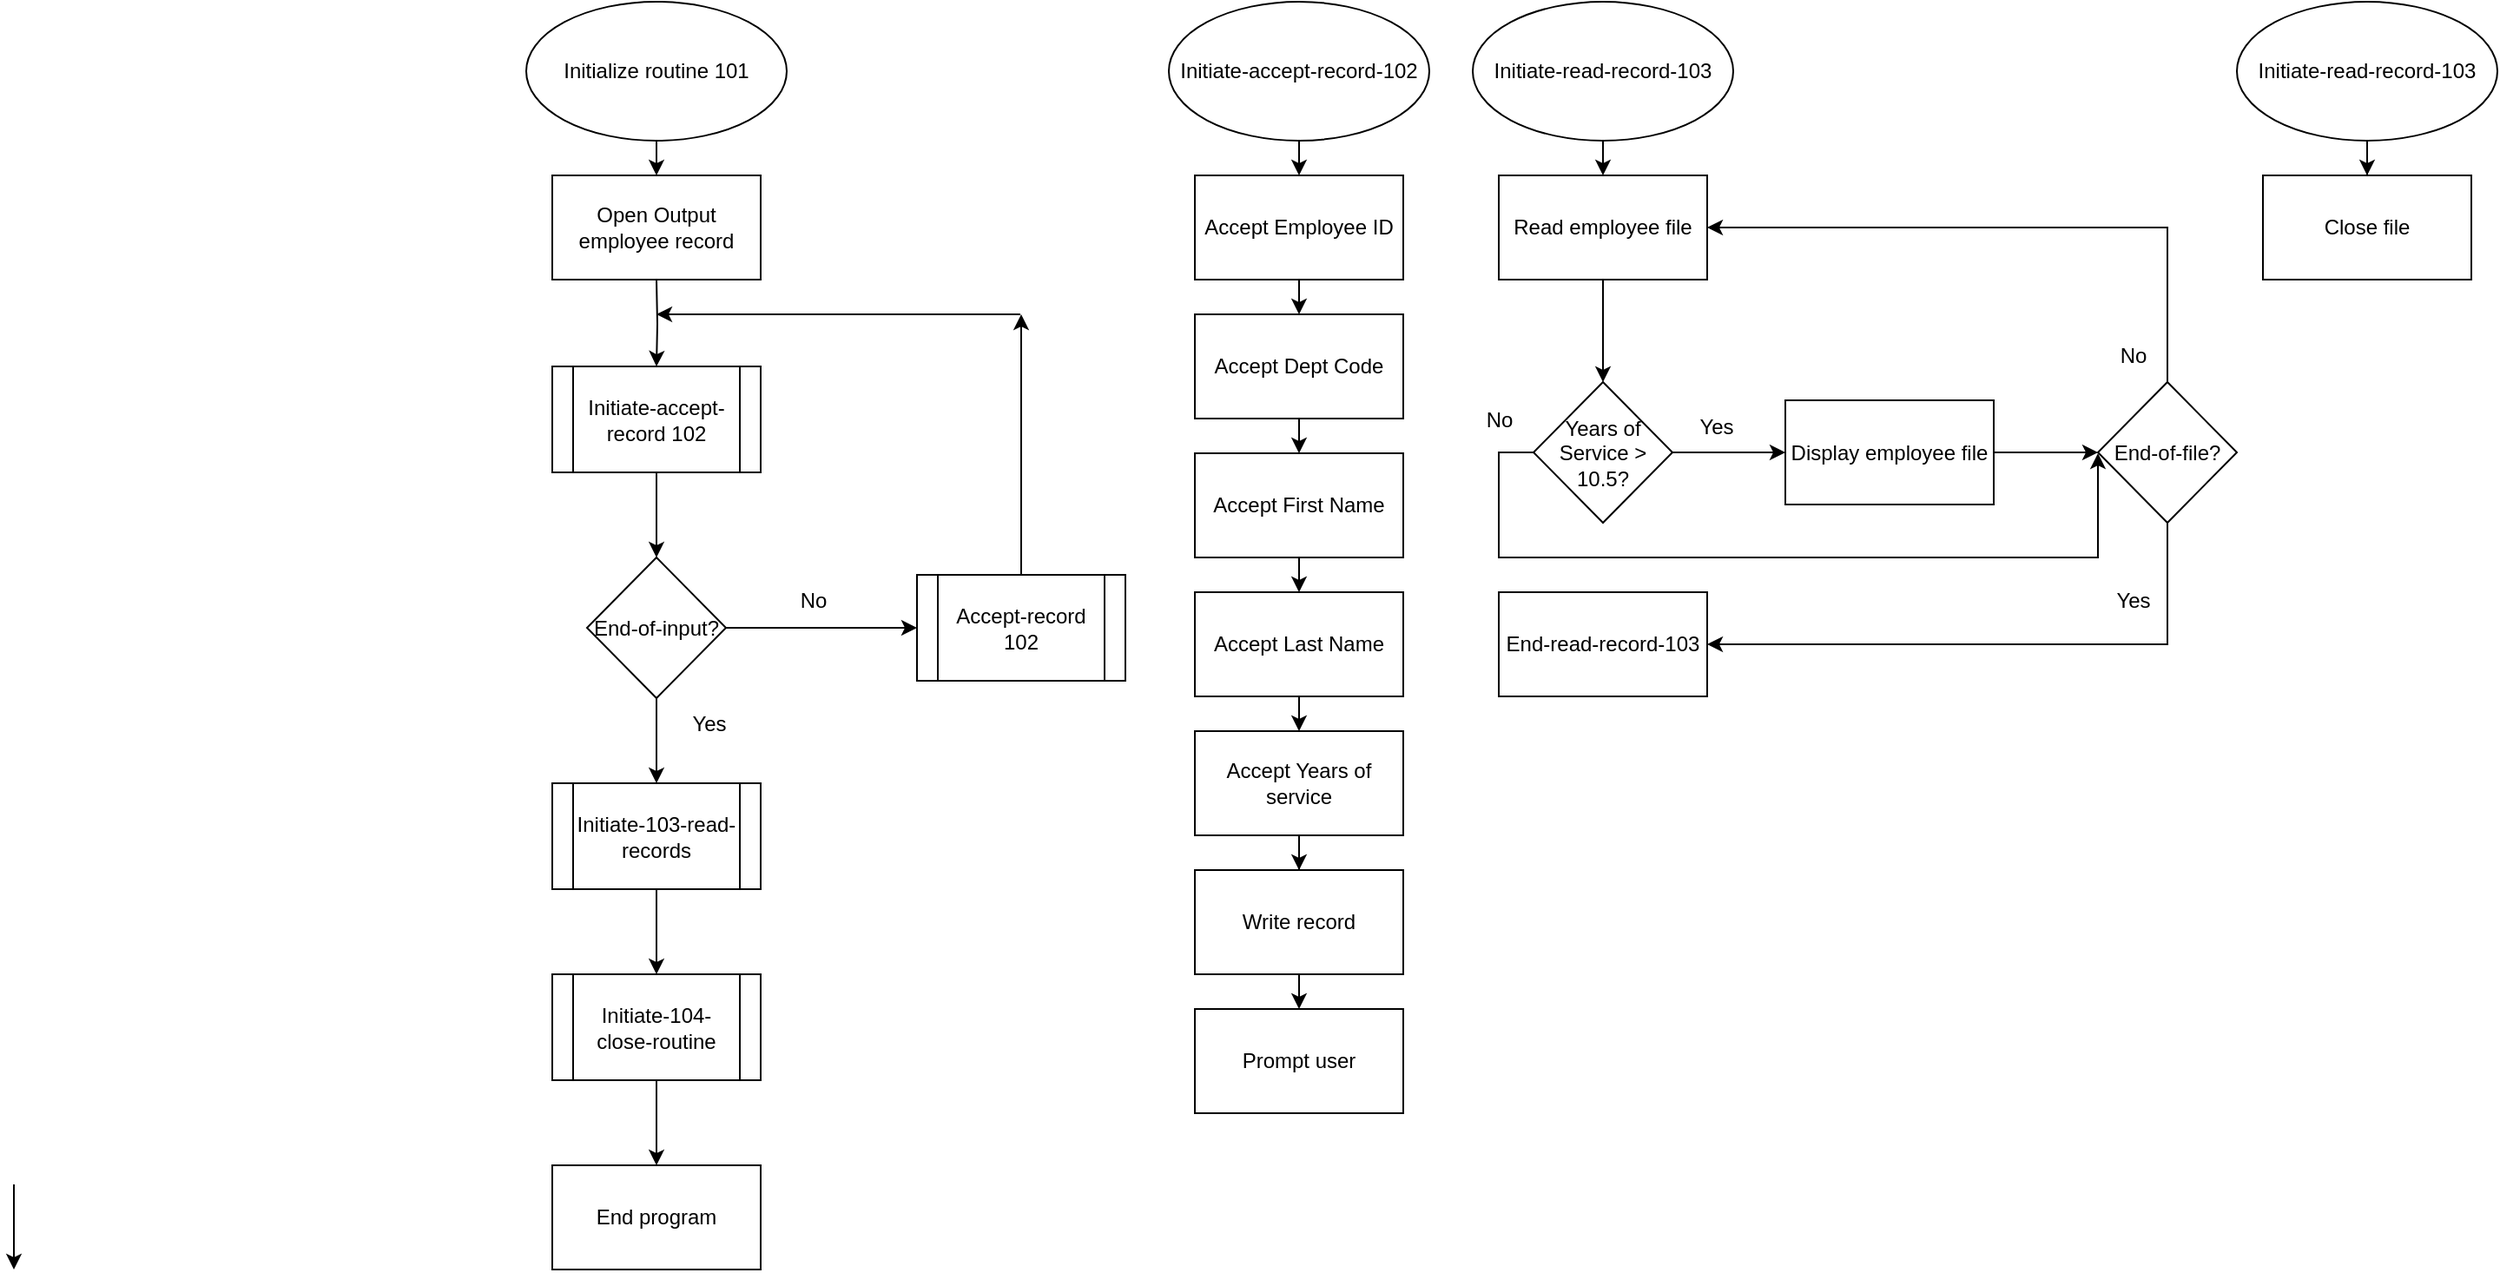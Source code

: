 <mxfile version="27.1.4">
  <diagram name="Page-1" id="qaMi9cR7SeN8WYckawro">
    <mxGraphModel dx="1553" dy="750" grid="1" gridSize="10" guides="1" tooltips="1" connect="1" arrows="1" fold="1" page="1" pageScale="1" pageWidth="850" pageHeight="1100" math="0" shadow="0">
      <root>
        <mxCell id="0" />
        <mxCell id="1" parent="0" />
        <mxCell id="efkY1EfVVCiKtOzfPzsn-13" style="edgeStyle=orthogonalEdgeStyle;rounded=0;orthogonalLoop=1;jettySize=auto;html=1;exitX=0.5;exitY=1;exitDx=0;exitDy=0;entryX=0.5;entryY=0;entryDx=0;entryDy=0;" edge="1" parent="1" target="efkY1EfVVCiKtOzfPzsn-7">
          <mxGeometry relative="1" as="geometry">
            <mxPoint x="130" y="220" as="sourcePoint" />
          </mxGeometry>
        </mxCell>
        <mxCell id="efkY1EfVVCiKtOzfPzsn-23" style="edgeStyle=orthogonalEdgeStyle;rounded=0;orthogonalLoop=1;jettySize=auto;html=1;exitX=0.5;exitY=1;exitDx=0;exitDy=0;entryX=0.5;entryY=0;entryDx=0;entryDy=0;" edge="1" parent="1" source="efkY1EfVVCiKtOzfPzsn-5" target="efkY1EfVVCiKtOzfPzsn-22">
          <mxGeometry relative="1" as="geometry" />
        </mxCell>
        <mxCell id="efkY1EfVVCiKtOzfPzsn-5" value="Initialize routine 101" style="ellipse;whiteSpace=wrap;html=1;" vertex="1" parent="1">
          <mxGeometry x="55" y="60" width="150" height="80" as="geometry" />
        </mxCell>
        <mxCell id="efkY1EfVVCiKtOzfPzsn-14" style="edgeStyle=orthogonalEdgeStyle;rounded=0;orthogonalLoop=1;jettySize=auto;html=1;exitX=0.5;exitY=0;exitDx=0;exitDy=0;" edge="1" parent="1" source="efkY1EfVVCiKtOzfPzsn-6">
          <mxGeometry relative="1" as="geometry">
            <mxPoint x="340" y="240" as="targetPoint" />
          </mxGeometry>
        </mxCell>
        <mxCell id="efkY1EfVVCiKtOzfPzsn-6" value="Accept-record 102" style="shape=process;whiteSpace=wrap;html=1;backgroundOutline=1;" vertex="1" parent="1">
          <mxGeometry x="280" y="390" width="120" height="61" as="geometry" />
        </mxCell>
        <mxCell id="efkY1EfVVCiKtOzfPzsn-26" style="edgeStyle=orthogonalEdgeStyle;rounded=0;orthogonalLoop=1;jettySize=auto;html=1;exitX=0.5;exitY=1;exitDx=0;exitDy=0;entryX=0.5;entryY=0;entryDx=0;entryDy=0;" edge="1" parent="1" source="efkY1EfVVCiKtOzfPzsn-7" target="efkY1EfVVCiKtOzfPzsn-8">
          <mxGeometry relative="1" as="geometry" />
        </mxCell>
        <mxCell id="efkY1EfVVCiKtOzfPzsn-7" value="Initiate-accept-record 102" style="shape=process;whiteSpace=wrap;html=1;backgroundOutline=1;" vertex="1" parent="1">
          <mxGeometry x="70" y="270" width="120" height="61" as="geometry" />
        </mxCell>
        <mxCell id="efkY1EfVVCiKtOzfPzsn-16" style="edgeStyle=orthogonalEdgeStyle;rounded=0;orthogonalLoop=1;jettySize=auto;html=1;exitX=1;exitY=0.5;exitDx=0;exitDy=0;entryX=0;entryY=0.5;entryDx=0;entryDy=0;" edge="1" parent="1" source="efkY1EfVVCiKtOzfPzsn-8" target="efkY1EfVVCiKtOzfPzsn-6">
          <mxGeometry relative="1" as="geometry" />
        </mxCell>
        <mxCell id="efkY1EfVVCiKtOzfPzsn-33" style="edgeStyle=orthogonalEdgeStyle;rounded=0;orthogonalLoop=1;jettySize=auto;html=1;exitX=0.5;exitY=1;exitDx=0;exitDy=0;" edge="1" parent="1" source="efkY1EfVVCiKtOzfPzsn-8">
          <mxGeometry relative="1" as="geometry">
            <mxPoint x="130" y="510" as="targetPoint" />
          </mxGeometry>
        </mxCell>
        <mxCell id="efkY1EfVVCiKtOzfPzsn-8" value="End-of-input?" style="rhombus;whiteSpace=wrap;html=1;" vertex="1" parent="1">
          <mxGeometry x="90" y="380" width="80" height="81" as="geometry" />
        </mxCell>
        <mxCell id="efkY1EfVVCiKtOzfPzsn-18" style="edgeStyle=orthogonalEdgeStyle;rounded=0;orthogonalLoop=1;jettySize=auto;html=1;exitX=0.5;exitY=1;exitDx=0;exitDy=0;entryX=0.5;entryY=0;entryDx=0;entryDy=0;" edge="1" parent="1" source="efkY1EfVVCiKtOzfPzsn-9" target="efkY1EfVVCiKtOzfPzsn-11">
          <mxGeometry relative="1" as="geometry" />
        </mxCell>
        <mxCell id="efkY1EfVVCiKtOzfPzsn-9" value="Initiate-accept-record-102" style="ellipse;whiteSpace=wrap;html=1;" vertex="1" parent="1">
          <mxGeometry x="425" y="60" width="150" height="80" as="geometry" />
        </mxCell>
        <mxCell id="efkY1EfVVCiKtOzfPzsn-19" style="edgeStyle=orthogonalEdgeStyle;rounded=0;orthogonalLoop=1;jettySize=auto;html=1;exitX=0.5;exitY=1;exitDx=0;exitDy=0;entryX=0.5;entryY=0;entryDx=0;entryDy=0;" edge="1" parent="1" source="efkY1EfVVCiKtOzfPzsn-11" target="efkY1EfVVCiKtOzfPzsn-17">
          <mxGeometry relative="1" as="geometry" />
        </mxCell>
        <mxCell id="efkY1EfVVCiKtOzfPzsn-11" value="Accept Employee ID" style="rounded=0;whiteSpace=wrap;html=1;" vertex="1" parent="1">
          <mxGeometry x="440" y="160" width="120" height="60" as="geometry" />
        </mxCell>
        <mxCell id="efkY1EfVVCiKtOzfPzsn-15" style="edgeStyle=orthogonalEdgeStyle;rounded=0;orthogonalLoop=1;jettySize=auto;html=1;exitX=0.5;exitY=0;exitDx=0;exitDy=0;" edge="1" parent="1">
          <mxGeometry relative="1" as="geometry">
            <mxPoint x="130" y="240" as="targetPoint" />
            <mxPoint x="339.5" y="240" as="sourcePoint" />
          </mxGeometry>
        </mxCell>
        <mxCell id="efkY1EfVVCiKtOzfPzsn-21" style="edgeStyle=orthogonalEdgeStyle;rounded=0;orthogonalLoop=1;jettySize=auto;html=1;exitX=0.5;exitY=1;exitDx=0;exitDy=0;entryX=0.5;entryY=0;entryDx=0;entryDy=0;" edge="1" parent="1" source="efkY1EfVVCiKtOzfPzsn-17" target="efkY1EfVVCiKtOzfPzsn-20">
          <mxGeometry relative="1" as="geometry" />
        </mxCell>
        <mxCell id="efkY1EfVVCiKtOzfPzsn-17" value="Accept Dept Code" style="rounded=0;whiteSpace=wrap;html=1;" vertex="1" parent="1">
          <mxGeometry x="440" y="240" width="120" height="60" as="geometry" />
        </mxCell>
        <mxCell id="efkY1EfVVCiKtOzfPzsn-25" style="edgeStyle=orthogonalEdgeStyle;rounded=0;orthogonalLoop=1;jettySize=auto;html=1;exitX=0.5;exitY=1;exitDx=0;exitDy=0;entryX=0.5;entryY=0;entryDx=0;entryDy=0;" edge="1" parent="1" source="efkY1EfVVCiKtOzfPzsn-20" target="efkY1EfVVCiKtOzfPzsn-24">
          <mxGeometry relative="1" as="geometry" />
        </mxCell>
        <mxCell id="efkY1EfVVCiKtOzfPzsn-20" value="Accept First Name" style="rounded=0;whiteSpace=wrap;html=1;" vertex="1" parent="1">
          <mxGeometry x="440" y="320" width="120" height="60" as="geometry" />
        </mxCell>
        <mxCell id="efkY1EfVVCiKtOzfPzsn-22" value="&lt;div&gt;Open Output employee record&lt;/div&gt;" style="rounded=0;whiteSpace=wrap;html=1;" vertex="1" parent="1">
          <mxGeometry x="70" y="160" width="120" height="60" as="geometry" />
        </mxCell>
        <mxCell id="efkY1EfVVCiKtOzfPzsn-30" style="edgeStyle=orthogonalEdgeStyle;rounded=0;orthogonalLoop=1;jettySize=auto;html=1;exitX=0.5;exitY=1;exitDx=0;exitDy=0;entryX=0.5;entryY=0;entryDx=0;entryDy=0;" edge="1" parent="1" source="efkY1EfVVCiKtOzfPzsn-24" target="efkY1EfVVCiKtOzfPzsn-29">
          <mxGeometry relative="1" as="geometry" />
        </mxCell>
        <mxCell id="efkY1EfVVCiKtOzfPzsn-24" value="Accept Last Name" style="rounded=0;whiteSpace=wrap;html=1;" vertex="1" parent="1">
          <mxGeometry x="440" y="400" width="120" height="60" as="geometry" />
        </mxCell>
        <mxCell id="efkY1EfVVCiKtOzfPzsn-28" value="No" style="text;html=1;align=center;verticalAlign=middle;resizable=0;points=[];autosize=1;strokeColor=none;fillColor=none;" vertex="1" parent="1">
          <mxGeometry x="200" y="390" width="40" height="30" as="geometry" />
        </mxCell>
        <mxCell id="efkY1EfVVCiKtOzfPzsn-32" style="edgeStyle=orthogonalEdgeStyle;rounded=0;orthogonalLoop=1;jettySize=auto;html=1;exitX=0.5;exitY=1;exitDx=0;exitDy=0;" edge="1" parent="1" source="efkY1EfVVCiKtOzfPzsn-29" target="efkY1EfVVCiKtOzfPzsn-31">
          <mxGeometry relative="1" as="geometry" />
        </mxCell>
        <mxCell id="efkY1EfVVCiKtOzfPzsn-29" value="&lt;div&gt;Accept Years of service&lt;/div&gt;" style="rounded=0;whiteSpace=wrap;html=1;" vertex="1" parent="1">
          <mxGeometry x="440" y="480" width="120" height="60" as="geometry" />
        </mxCell>
        <mxCell id="efkY1EfVVCiKtOzfPzsn-86" style="edgeStyle=orthogonalEdgeStyle;rounded=0;orthogonalLoop=1;jettySize=auto;html=1;exitX=0.5;exitY=1;exitDx=0;exitDy=0;entryX=0.5;entryY=0;entryDx=0;entryDy=0;" edge="1" parent="1" source="efkY1EfVVCiKtOzfPzsn-31" target="efkY1EfVVCiKtOzfPzsn-85">
          <mxGeometry relative="1" as="geometry" />
        </mxCell>
        <mxCell id="efkY1EfVVCiKtOzfPzsn-31" value="&lt;div&gt;Write record&lt;/div&gt;" style="rounded=0;whiteSpace=wrap;html=1;" vertex="1" parent="1">
          <mxGeometry x="440" y="560" width="120" height="60" as="geometry" />
        </mxCell>
        <mxCell id="efkY1EfVVCiKtOzfPzsn-70" style="edgeStyle=orthogonalEdgeStyle;rounded=0;orthogonalLoop=1;jettySize=auto;html=1;exitX=0.5;exitY=1;exitDx=0;exitDy=0;entryX=0.5;entryY=0;entryDx=0;entryDy=0;" edge="1" parent="1" source="efkY1EfVVCiKtOzfPzsn-34" target="efkY1EfVVCiKtOzfPzsn-69">
          <mxGeometry relative="1" as="geometry" />
        </mxCell>
        <mxCell id="efkY1EfVVCiKtOzfPzsn-34" value="Initiate-103-read-records" style="shape=process;whiteSpace=wrap;html=1;backgroundOutline=1;" vertex="1" parent="1">
          <mxGeometry x="70" y="510" width="120" height="61" as="geometry" />
        </mxCell>
        <mxCell id="efkY1EfVVCiKtOzfPzsn-37" style="edgeStyle=orthogonalEdgeStyle;rounded=0;orthogonalLoop=1;jettySize=auto;html=1;exitX=0.5;exitY=1;exitDx=0;exitDy=0;entryX=0.5;entryY=0;entryDx=0;entryDy=0;" edge="1" parent="1" source="efkY1EfVVCiKtOzfPzsn-35" target="efkY1EfVVCiKtOzfPzsn-36">
          <mxGeometry relative="1" as="geometry" />
        </mxCell>
        <mxCell id="efkY1EfVVCiKtOzfPzsn-35" value="Initiate-read-record-103" style="ellipse;whiteSpace=wrap;html=1;" vertex="1" parent="1">
          <mxGeometry x="600" y="60" width="150" height="80" as="geometry" />
        </mxCell>
        <mxCell id="efkY1EfVVCiKtOzfPzsn-49" value="" style="edgeStyle=orthogonalEdgeStyle;rounded=0;orthogonalLoop=1;jettySize=auto;html=1;" edge="1" parent="1" source="efkY1EfVVCiKtOzfPzsn-36" target="efkY1EfVVCiKtOzfPzsn-40">
          <mxGeometry relative="1" as="geometry" />
        </mxCell>
        <mxCell id="efkY1EfVVCiKtOzfPzsn-36" value="Read employee file" style="rounded=0;whiteSpace=wrap;html=1;" vertex="1" parent="1">
          <mxGeometry x="615" y="160" width="120" height="60" as="geometry" />
        </mxCell>
        <mxCell id="efkY1EfVVCiKtOzfPzsn-47" style="edgeStyle=orthogonalEdgeStyle;rounded=0;orthogonalLoop=1;jettySize=auto;html=1;exitX=1;exitY=0.5;exitDx=0;exitDy=0;entryX=0;entryY=0.5;entryDx=0;entryDy=0;" edge="1" parent="1" source="efkY1EfVVCiKtOzfPzsn-40">
          <mxGeometry relative="1" as="geometry">
            <mxPoint x="780" y="319.5" as="targetPoint" />
          </mxGeometry>
        </mxCell>
        <mxCell id="efkY1EfVVCiKtOzfPzsn-83" style="edgeStyle=orthogonalEdgeStyle;rounded=0;orthogonalLoop=1;jettySize=auto;html=1;exitX=0;exitY=0.5;exitDx=0;exitDy=0;" edge="1" parent="1" source="efkY1EfVVCiKtOzfPzsn-40">
          <mxGeometry relative="1" as="geometry">
            <mxPoint x="960" y="320" as="targetPoint" />
            <Array as="points">
              <mxPoint x="615" y="320" />
              <mxPoint x="615" y="380" />
            </Array>
          </mxGeometry>
        </mxCell>
        <mxCell id="efkY1EfVVCiKtOzfPzsn-40" value="Years of Service &amp;gt; 10.5?" style="rhombus;whiteSpace=wrap;html=1;" vertex="1" parent="1">
          <mxGeometry x="635" y="279" width="80" height="81" as="geometry" />
        </mxCell>
        <mxCell id="efkY1EfVVCiKtOzfPzsn-43" value="Yes" style="text;html=1;align=center;verticalAlign=middle;resizable=0;points=[];autosize=1;strokeColor=none;fillColor=none;" vertex="1" parent="1">
          <mxGeometry x="140" y="461" width="40" height="30" as="geometry" />
        </mxCell>
        <mxCell id="efkY1EfVVCiKtOzfPzsn-44" value="Yes" style="text;html=1;align=center;verticalAlign=middle;resizable=0;points=[];autosize=1;strokeColor=none;fillColor=none;" vertex="1" parent="1">
          <mxGeometry x="720" y="290" width="40" height="30" as="geometry" />
        </mxCell>
        <mxCell id="efkY1EfVVCiKtOzfPzsn-45" value="No" style="text;html=1;align=center;verticalAlign=middle;resizable=0;points=[];autosize=1;strokeColor=none;fillColor=none;" vertex="1" parent="1">
          <mxGeometry x="960" y="249" width="40" height="30" as="geometry" />
        </mxCell>
        <mxCell id="efkY1EfVVCiKtOzfPzsn-52" style="edgeStyle=orthogonalEdgeStyle;rounded=0;orthogonalLoop=1;jettySize=auto;html=1;exitX=1;exitY=0.5;exitDx=0;exitDy=0;entryX=0;entryY=0.5;entryDx=0;entryDy=0;" edge="1" parent="1" source="efkY1EfVVCiKtOzfPzsn-50" target="efkY1EfVVCiKtOzfPzsn-51">
          <mxGeometry relative="1" as="geometry" />
        </mxCell>
        <mxCell id="efkY1EfVVCiKtOzfPzsn-50" value="Display employee file" style="rounded=0;whiteSpace=wrap;html=1;" vertex="1" parent="1">
          <mxGeometry x="780" y="289.5" width="120" height="60" as="geometry" />
        </mxCell>
        <mxCell id="efkY1EfVVCiKtOzfPzsn-53" style="edgeStyle=orthogonalEdgeStyle;rounded=0;orthogonalLoop=1;jettySize=auto;html=1;exitX=0.5;exitY=0;exitDx=0;exitDy=0;entryX=1;entryY=0.5;entryDx=0;entryDy=0;" edge="1" parent="1" source="efkY1EfVVCiKtOzfPzsn-51" target="efkY1EfVVCiKtOzfPzsn-36">
          <mxGeometry relative="1" as="geometry">
            <mxPoint x="1000" y="190" as="targetPoint" />
          </mxGeometry>
        </mxCell>
        <mxCell id="efkY1EfVVCiKtOzfPzsn-63" style="edgeStyle=orthogonalEdgeStyle;rounded=0;orthogonalLoop=1;jettySize=auto;html=1;exitX=0.5;exitY=1;exitDx=0;exitDy=0;entryX=1;entryY=0.5;entryDx=0;entryDy=0;" edge="1" parent="1" source="efkY1EfVVCiKtOzfPzsn-51" target="efkY1EfVVCiKtOzfPzsn-67">
          <mxGeometry relative="1" as="geometry">
            <mxPoint x="1000" y="430" as="targetPoint" />
            <mxPoint x="1000" y="380" as="sourcePoint" />
          </mxGeometry>
        </mxCell>
        <mxCell id="efkY1EfVVCiKtOzfPzsn-51" value="End-of-file?" style="rhombus;whiteSpace=wrap;html=1;" vertex="1" parent="1">
          <mxGeometry x="960" y="279" width="80" height="81" as="geometry" />
        </mxCell>
        <mxCell id="efkY1EfVVCiKtOzfPzsn-61" value="Yes" style="text;html=1;align=center;verticalAlign=middle;resizable=0;points=[];autosize=1;strokeColor=none;fillColor=none;" vertex="1" parent="1">
          <mxGeometry x="960" y="390" width="40" height="30" as="geometry" />
        </mxCell>
        <mxCell id="efkY1EfVVCiKtOzfPzsn-67" value="End-read-record-103" style="rounded=0;whiteSpace=wrap;html=1;" vertex="1" parent="1">
          <mxGeometry x="615" y="400" width="120" height="60" as="geometry" />
        </mxCell>
        <mxCell id="efkY1EfVVCiKtOzfPzsn-73" style="edgeStyle=orthogonalEdgeStyle;rounded=0;orthogonalLoop=1;jettySize=auto;html=1;exitX=0.5;exitY=1;exitDx=0;exitDy=0;entryX=0.5;entryY=0;entryDx=0;entryDy=0;" edge="1" parent="1" source="efkY1EfVVCiKtOzfPzsn-69" target="efkY1EfVVCiKtOzfPzsn-72">
          <mxGeometry relative="1" as="geometry" />
        </mxCell>
        <mxCell id="efkY1EfVVCiKtOzfPzsn-69" value="&lt;div&gt;Initiate-104-close-routine&lt;/div&gt;" style="shape=process;whiteSpace=wrap;html=1;backgroundOutline=1;" vertex="1" parent="1">
          <mxGeometry x="70" y="620" width="120" height="61" as="geometry" />
        </mxCell>
        <mxCell id="efkY1EfVVCiKtOzfPzsn-71" style="edgeStyle=orthogonalEdgeStyle;rounded=0;orthogonalLoop=1;jettySize=auto;html=1;exitX=0.5;exitY=1;exitDx=0;exitDy=0;entryX=0.5;entryY=0;entryDx=0;entryDy=0;" edge="1" parent="1">
          <mxGeometry relative="1" as="geometry">
            <mxPoint x="-240" y="741" as="sourcePoint" />
            <mxPoint x="-240" y="790" as="targetPoint" />
          </mxGeometry>
        </mxCell>
        <mxCell id="efkY1EfVVCiKtOzfPzsn-72" value="&lt;div&gt;End program&lt;/div&gt;" style="rounded=0;whiteSpace=wrap;html=1;" vertex="1" parent="1">
          <mxGeometry x="70" y="730" width="120" height="60" as="geometry" />
        </mxCell>
        <mxCell id="efkY1EfVVCiKtOzfPzsn-76" style="edgeStyle=orthogonalEdgeStyle;rounded=0;orthogonalLoop=1;jettySize=auto;html=1;exitX=0.5;exitY=1;exitDx=0;exitDy=0;" edge="1" parent="1" source="efkY1EfVVCiKtOzfPzsn-74" target="efkY1EfVVCiKtOzfPzsn-75">
          <mxGeometry relative="1" as="geometry" />
        </mxCell>
        <mxCell id="efkY1EfVVCiKtOzfPzsn-74" value="Initiate-read-record-103" style="ellipse;whiteSpace=wrap;html=1;" vertex="1" parent="1">
          <mxGeometry x="1040" y="60" width="150" height="80" as="geometry" />
        </mxCell>
        <mxCell id="efkY1EfVVCiKtOzfPzsn-75" value="&lt;div&gt;Close file&lt;/div&gt;" style="rounded=0;whiteSpace=wrap;html=1;" vertex="1" parent="1">
          <mxGeometry x="1055" y="160" width="120" height="60" as="geometry" />
        </mxCell>
        <mxCell id="efkY1EfVVCiKtOzfPzsn-81" value="&lt;div&gt;No&lt;/div&gt;" style="text;html=1;align=center;verticalAlign=middle;resizable=0;points=[];autosize=1;strokeColor=none;fillColor=none;" vertex="1" parent="1">
          <mxGeometry x="595" y="285.5" width="40" height="30" as="geometry" />
        </mxCell>
        <mxCell id="efkY1EfVVCiKtOzfPzsn-85" value="&lt;div&gt;Prompt user&lt;/div&gt;" style="rounded=0;whiteSpace=wrap;html=1;" vertex="1" parent="1">
          <mxGeometry x="440" y="640" width="120" height="60" as="geometry" />
        </mxCell>
      </root>
    </mxGraphModel>
  </diagram>
</mxfile>
